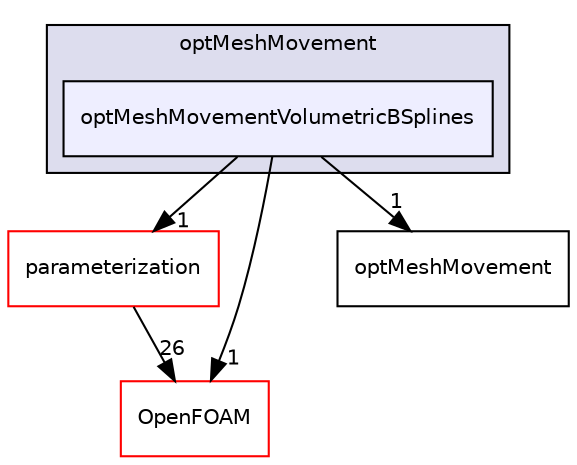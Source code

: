 digraph "src/optimisation/adjointOptimisation/adjoint/optimisation/optMeshMovement/optMeshMovementVolumetricBSplines" {
  bgcolor=transparent;
  compound=true
  node [ fontsize="10", fontname="Helvetica"];
  edge [ labelfontsize="10", labelfontname="Helvetica"];
  subgraph clusterdir_f33cf6d3df2df90519c8bae008080c01 {
    graph [ bgcolor="#ddddee", pencolor="black", label="optMeshMovement" fontname="Helvetica", fontsize="10", URL="dir_f33cf6d3df2df90519c8bae008080c01.html"]
  dir_a0c2f2d176b036283b70c1484a286f8e [shape=box, label="optMeshMovementVolumetricBSplines", style="filled", fillcolor="#eeeeff", pencolor="black", URL="dir_a0c2f2d176b036283b70c1484a286f8e.html"];
  }
  dir_b99de617d441e60a7bad4cdf0a5e480b [shape=box label="parameterization" color="red" URL="dir_b99de617d441e60a7bad4cdf0a5e480b.html"];
  dir_c5473ff19b20e6ec4dfe5c310b3778a8 [shape=box label="OpenFOAM" color="red" URL="dir_c5473ff19b20e6ec4dfe5c310b3778a8.html"];
  dir_09a1049f63232b02df57dfefdc67d2c6 [shape=box label="optMeshMovement" URL="dir_09a1049f63232b02df57dfefdc67d2c6.html"];
  dir_a0c2f2d176b036283b70c1484a286f8e->dir_b99de617d441e60a7bad4cdf0a5e480b [headlabel="1", labeldistance=1.5 headhref="dir_002870_002883.html"];
  dir_a0c2f2d176b036283b70c1484a286f8e->dir_c5473ff19b20e6ec4dfe5c310b3778a8 [headlabel="1", labeldistance=1.5 headhref="dir_002870_002151.html"];
  dir_a0c2f2d176b036283b70c1484a286f8e->dir_09a1049f63232b02df57dfefdc67d2c6 [headlabel="1", labeldistance=1.5 headhref="dir_002870_002867.html"];
  dir_b99de617d441e60a7bad4cdf0a5e480b->dir_c5473ff19b20e6ec4dfe5c310b3778a8 [headlabel="26", labeldistance=1.5 headhref="dir_002883_002151.html"];
}
